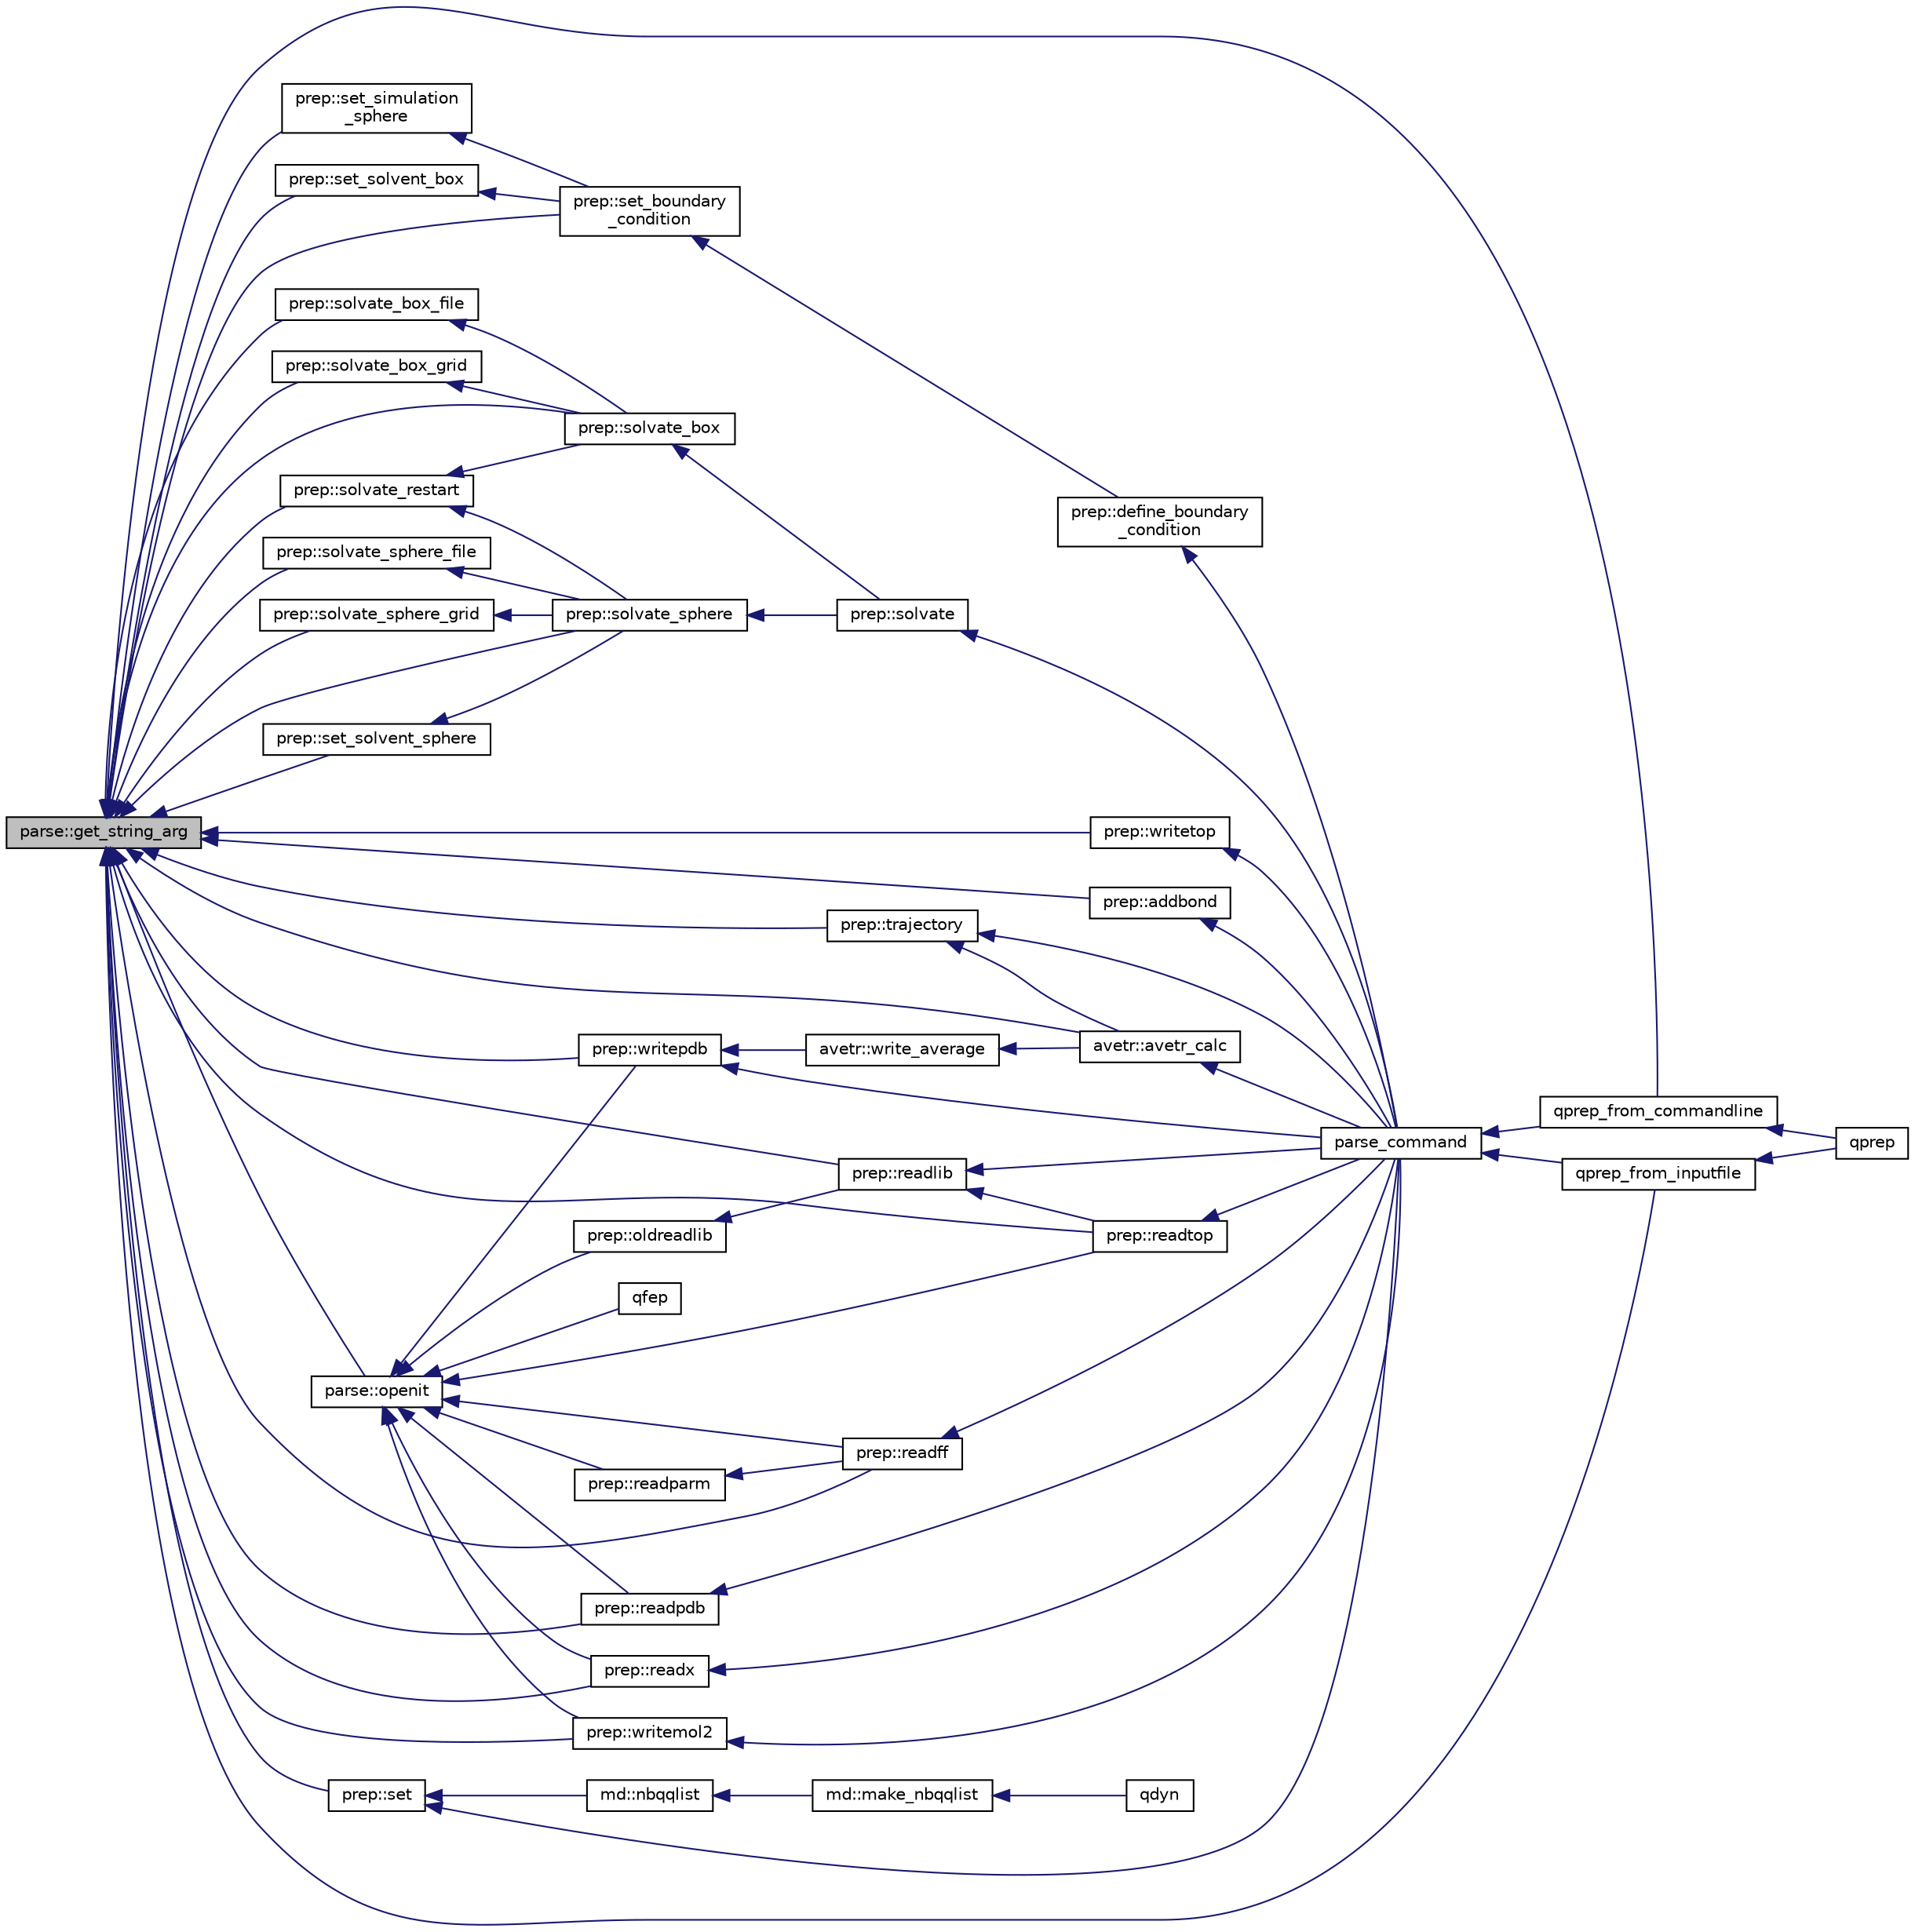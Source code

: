 digraph "parse::get_string_arg"
{
  edge [fontname="Helvetica",fontsize="10",labelfontname="Helvetica",labelfontsize="10"];
  node [fontname="Helvetica",fontsize="10",shape=record];
  rankdir="LR";
  Node1 [label="parse::get_string_arg",height=0.2,width=0.4,color="black", fillcolor="grey75", style="filled" fontcolor="black"];
  Node1 -> Node2 [dir="back",color="midnightblue",fontsize="10",style="solid"];
  Node2 [label="prep::addbond",height=0.2,width=0.4,color="black", fillcolor="white", style="filled",URL="$classprep.html#acadfec11c64fcb6b270659df6eda3423"];
  Node2 -> Node3 [dir="back",color="midnightblue",fontsize="10",style="solid"];
  Node3 [label="parse_command",height=0.2,width=0.4,color="black", fillcolor="white", style="filled",URL="$qprep_8f90.html#add7d58759b8d0826b87051647135e024"];
  Node3 -> Node4 [dir="back",color="midnightblue",fontsize="10",style="solid"];
  Node4 [label="qprep_from_commandline",height=0.2,width=0.4,color="black", fillcolor="white", style="filled",URL="$qprep_8f90.html#a509741b66578d6d76b269d0f98128910"];
  Node4 -> Node5 [dir="back",color="midnightblue",fontsize="10",style="solid"];
  Node5 [label="qprep",height=0.2,width=0.4,color="black", fillcolor="white", style="filled",URL="$qprep_8f90.html#a252292cf2c64796a48ab29aae4920d15"];
  Node3 -> Node6 [dir="back",color="midnightblue",fontsize="10",style="solid"];
  Node6 [label="qprep_from_inputfile",height=0.2,width=0.4,color="black", fillcolor="white", style="filled",URL="$qprep_8f90.html#aae7f6285ebd5705125725dcda622efd5"];
  Node6 -> Node5 [dir="back",color="midnightblue",fontsize="10",style="solid"];
  Node1 -> Node7 [dir="back",color="midnightblue",fontsize="10",style="solid"];
  Node7 [label="avetr::avetr_calc",height=0.2,width=0.4,color="black", fillcolor="white", style="filled",URL="$classavetr.html#a1fbe6b643dec51fc47c85540a07c896c"];
  Node7 -> Node3 [dir="back",color="midnightblue",fontsize="10",style="solid"];
  Node1 -> Node8 [dir="back",color="midnightblue",fontsize="10",style="solid"];
  Node8 [label="parse::openit",height=0.2,width=0.4,color="black", fillcolor="white", style="filled",URL="$classparse.html#a0cc676b15a8ab0f5158f0f51a0f30ebf"];
  Node8 -> Node9 [dir="back",color="midnightblue",fontsize="10",style="solid"];
  Node9 [label="prep::oldreadlib",height=0.2,width=0.4,color="black", fillcolor="white", style="filled",URL="$classprep.html#a0dedb90780274dad9f0cb73c67bc72c4"];
  Node9 -> Node10 [dir="back",color="midnightblue",fontsize="10",style="solid"];
  Node10 [label="prep::readlib",height=0.2,width=0.4,color="black", fillcolor="white", style="filled",URL="$classprep.html#a5416ced67e818030602fa86ed687ac6b"];
  Node10 -> Node11 [dir="back",color="midnightblue",fontsize="10",style="solid"];
  Node11 [label="prep::readtop",height=0.2,width=0.4,color="black", fillcolor="white", style="filled",URL="$classprep.html#a59d775f3eb60a2041f8a27c882d3bc70"];
  Node11 -> Node3 [dir="back",color="midnightblue",fontsize="10",style="solid"];
  Node10 -> Node3 [dir="back",color="midnightblue",fontsize="10",style="solid"];
  Node8 -> Node12 [dir="back",color="midnightblue",fontsize="10",style="solid"];
  Node12 [label="prep::readff",height=0.2,width=0.4,color="black", fillcolor="white", style="filled",URL="$classprep.html#a266a5e1af478996cb0484355015fbd31"];
  Node12 -> Node3 [dir="back",color="midnightblue",fontsize="10",style="solid"];
  Node8 -> Node13 [dir="back",color="midnightblue",fontsize="10",style="solid"];
  Node13 [label="prep::readparm",height=0.2,width=0.4,color="black", fillcolor="white", style="filled",URL="$classprep.html#a95a57c9975f303d860e25611bb7a14ad"];
  Node13 -> Node12 [dir="back",color="midnightblue",fontsize="10",style="solid"];
  Node8 -> Node14 [dir="back",color="midnightblue",fontsize="10",style="solid"];
  Node14 [label="prep::readpdb",height=0.2,width=0.4,color="black", fillcolor="white", style="filled",URL="$classprep.html#a11614f4fd619fd0eb99727e258ca2300"];
  Node14 -> Node3 [dir="back",color="midnightblue",fontsize="10",style="solid"];
  Node8 -> Node11 [dir="back",color="midnightblue",fontsize="10",style="solid"];
  Node8 -> Node15 [dir="back",color="midnightblue",fontsize="10",style="solid"];
  Node15 [label="prep::readx",height=0.2,width=0.4,color="black", fillcolor="white", style="filled",URL="$classprep.html#ab2a8422cb6cb324200f5b5bf3083675c"];
  Node15 -> Node3 [dir="back",color="midnightblue",fontsize="10",style="solid"];
  Node8 -> Node16 [dir="back",color="midnightblue",fontsize="10",style="solid"];
  Node16 [label="prep::writepdb",height=0.2,width=0.4,color="black", fillcolor="white", style="filled",URL="$classprep.html#a86389b7be94682ea34144a6086ebf289"];
  Node16 -> Node17 [dir="back",color="midnightblue",fontsize="10",style="solid"];
  Node17 [label="avetr::write_average",height=0.2,width=0.4,color="black", fillcolor="white", style="filled",URL="$classavetr.html#abc64c300caa7295a817953c841196d50"];
  Node17 -> Node7 [dir="back",color="midnightblue",fontsize="10",style="solid"];
  Node16 -> Node3 [dir="back",color="midnightblue",fontsize="10",style="solid"];
  Node8 -> Node18 [dir="back",color="midnightblue",fontsize="10",style="solid"];
  Node18 [label="prep::writemol2",height=0.2,width=0.4,color="black", fillcolor="white", style="filled",URL="$classprep.html#ad083f95844e256edae2a0a1f08770477"];
  Node18 -> Node3 [dir="back",color="midnightblue",fontsize="10",style="solid"];
  Node8 -> Node19 [dir="back",color="midnightblue",fontsize="10",style="solid"];
  Node19 [label="qfep",height=0.2,width=0.4,color="black", fillcolor="white", style="filled",URL="$qfep__bar_8f90.html#aaec37daccae882881d65ac716ea5d7f3"];
  Node1 -> Node4 [dir="back",color="midnightblue",fontsize="10",style="solid"];
  Node1 -> Node6 [dir="back",color="midnightblue",fontsize="10",style="solid"];
  Node1 -> Node12 [dir="back",color="midnightblue",fontsize="10",style="solid"];
  Node1 -> Node10 [dir="back",color="midnightblue",fontsize="10",style="solid"];
  Node1 -> Node14 [dir="back",color="midnightblue",fontsize="10",style="solid"];
  Node1 -> Node11 [dir="back",color="midnightblue",fontsize="10",style="solid"];
  Node1 -> Node15 [dir="back",color="midnightblue",fontsize="10",style="solid"];
  Node1 -> Node20 [dir="back",color="midnightblue",fontsize="10",style="solid"];
  Node20 [label="prep::set",height=0.2,width=0.4,color="black", fillcolor="white", style="filled",URL="$classprep.html#a970e6693d83b14e44100bacdd3ad4132"];
  Node20 -> Node21 [dir="back",color="midnightblue",fontsize="10",style="solid"];
  Node21 [label="md::nbqqlist",height=0.2,width=0.4,color="black", fillcolor="white", style="filled",URL="$classmd.html#a4e147e278d5903788b6a86771786784d"];
  Node21 -> Node22 [dir="back",color="midnightblue",fontsize="10",style="solid"];
  Node22 [label="md::make_nbqqlist",height=0.2,width=0.4,color="black", fillcolor="white", style="filled",URL="$classmd.html#a236a0824bcdbad217f25a45e51a2f14f"];
  Node22 -> Node23 [dir="back",color="midnightblue",fontsize="10",style="solid"];
  Node23 [label="qdyn",height=0.2,width=0.4,color="black", fillcolor="white", style="filled",URL="$qdyn_8f90.html#a93aa3f5a63d37164f411c008fce7e62c"];
  Node20 -> Node3 [dir="back",color="midnightblue",fontsize="10",style="solid"];
  Node1 -> Node24 [dir="back",color="midnightblue",fontsize="10",style="solid"];
  Node24 [label="prep::set_boundary\l_condition",height=0.2,width=0.4,color="black", fillcolor="white", style="filled",URL="$classprep.html#a6cb87d50fe4a6bf0ae27fe34d7316f5b"];
  Node24 -> Node25 [dir="back",color="midnightblue",fontsize="10",style="solid"];
  Node25 [label="prep::define_boundary\l_condition",height=0.2,width=0.4,color="black", fillcolor="white", style="filled",URL="$classprep.html#a63b4a8d3ff88f78114eb1d70ba5fbef1"];
  Node25 -> Node3 [dir="back",color="midnightblue",fontsize="10",style="solid"];
  Node1 -> Node26 [dir="back",color="midnightblue",fontsize="10",style="solid"];
  Node26 [label="prep::set_simulation\l_sphere",height=0.2,width=0.4,color="black", fillcolor="white", style="filled",URL="$classprep.html#a35f72f5ffad726d4d9f3f8405837b1a2"];
  Node26 -> Node24 [dir="back",color="midnightblue",fontsize="10",style="solid"];
  Node1 -> Node27 [dir="back",color="midnightblue",fontsize="10",style="solid"];
  Node27 [label="prep::set_solvent_box",height=0.2,width=0.4,color="black", fillcolor="white", style="filled",URL="$classprep.html#a28767f39911fb26ba4be630e1b41c4e5"];
  Node27 -> Node24 [dir="back",color="midnightblue",fontsize="10",style="solid"];
  Node1 -> Node28 [dir="back",color="midnightblue",fontsize="10",style="solid"];
  Node28 [label="prep::set_solvent_sphere",height=0.2,width=0.4,color="black", fillcolor="white", style="filled",URL="$classprep.html#abb116903e6c029e9d8ad398fc9968393"];
  Node28 -> Node29 [dir="back",color="midnightblue",fontsize="10",style="solid"];
  Node29 [label="prep::solvate_sphere",height=0.2,width=0.4,color="black", fillcolor="white", style="filled",URL="$classprep.html#a94b652674f1c868ef55bb9e4a3cd8204"];
  Node29 -> Node30 [dir="back",color="midnightblue",fontsize="10",style="solid"];
  Node30 [label="prep::solvate",height=0.2,width=0.4,color="black", fillcolor="white", style="filled",URL="$classprep.html#ab40618e65f3f9ff77388540cc08fb857"];
  Node30 -> Node3 [dir="back",color="midnightblue",fontsize="10",style="solid"];
  Node1 -> Node31 [dir="back",color="midnightblue",fontsize="10",style="solid"];
  Node31 [label="prep::solvate_box",height=0.2,width=0.4,color="black", fillcolor="white", style="filled",URL="$classprep.html#adea6f92652c57e735fc1ecfb1c51b307"];
  Node31 -> Node30 [dir="back",color="midnightblue",fontsize="10",style="solid"];
  Node1 -> Node32 [dir="back",color="midnightblue",fontsize="10",style="solid"];
  Node32 [label="prep::solvate_box_file",height=0.2,width=0.4,color="black", fillcolor="white", style="filled",URL="$classprep.html#acd0632e7396c17a73263117350d795b2"];
  Node32 -> Node31 [dir="back",color="midnightblue",fontsize="10",style="solid"];
  Node1 -> Node33 [dir="back",color="midnightblue",fontsize="10",style="solid"];
  Node33 [label="prep::solvate_box_grid",height=0.2,width=0.4,color="black", fillcolor="white", style="filled",URL="$classprep.html#a69ec3a8bd439427b2a57259dcf0b7db5"];
  Node33 -> Node31 [dir="back",color="midnightblue",fontsize="10",style="solid"];
  Node1 -> Node34 [dir="back",color="midnightblue",fontsize="10",style="solid"];
  Node34 [label="prep::solvate_restart",height=0.2,width=0.4,color="black", fillcolor="white", style="filled",URL="$classprep.html#a5c7e6488cce390d096ff1ba62f9f7e3b"];
  Node34 -> Node31 [dir="back",color="midnightblue",fontsize="10",style="solid"];
  Node34 -> Node29 [dir="back",color="midnightblue",fontsize="10",style="solid"];
  Node1 -> Node29 [dir="back",color="midnightblue",fontsize="10",style="solid"];
  Node1 -> Node35 [dir="back",color="midnightblue",fontsize="10",style="solid"];
  Node35 [label="prep::solvate_sphere_file",height=0.2,width=0.4,color="black", fillcolor="white", style="filled",URL="$classprep.html#a41752fc7d46be8f022fbba88f159f4d8"];
  Node35 -> Node29 [dir="back",color="midnightblue",fontsize="10",style="solid"];
  Node1 -> Node36 [dir="back",color="midnightblue",fontsize="10",style="solid"];
  Node36 [label="prep::solvate_sphere_grid",height=0.2,width=0.4,color="black", fillcolor="white", style="filled",URL="$classprep.html#a48c69af56814950cb78d8a40679c6389"];
  Node36 -> Node29 [dir="back",color="midnightblue",fontsize="10",style="solid"];
  Node1 -> Node37 [dir="back",color="midnightblue",fontsize="10",style="solid"];
  Node37 [label="prep::trajectory",height=0.2,width=0.4,color="black", fillcolor="white", style="filled",URL="$classprep.html#aa25e33c6f5da38aba332f11ca5cff8f3"];
  Node37 -> Node7 [dir="back",color="midnightblue",fontsize="10",style="solid"];
  Node37 -> Node3 [dir="back",color="midnightblue",fontsize="10",style="solid"];
  Node1 -> Node18 [dir="back",color="midnightblue",fontsize="10",style="solid"];
  Node1 -> Node16 [dir="back",color="midnightblue",fontsize="10",style="solid"];
  Node1 -> Node38 [dir="back",color="midnightblue",fontsize="10",style="solid"];
  Node38 [label="prep::writetop",height=0.2,width=0.4,color="black", fillcolor="white", style="filled",URL="$classprep.html#a9c1837f9f9cc480111bc869021782ba7"];
  Node38 -> Node3 [dir="back",color="midnightblue",fontsize="10",style="solid"];
}

